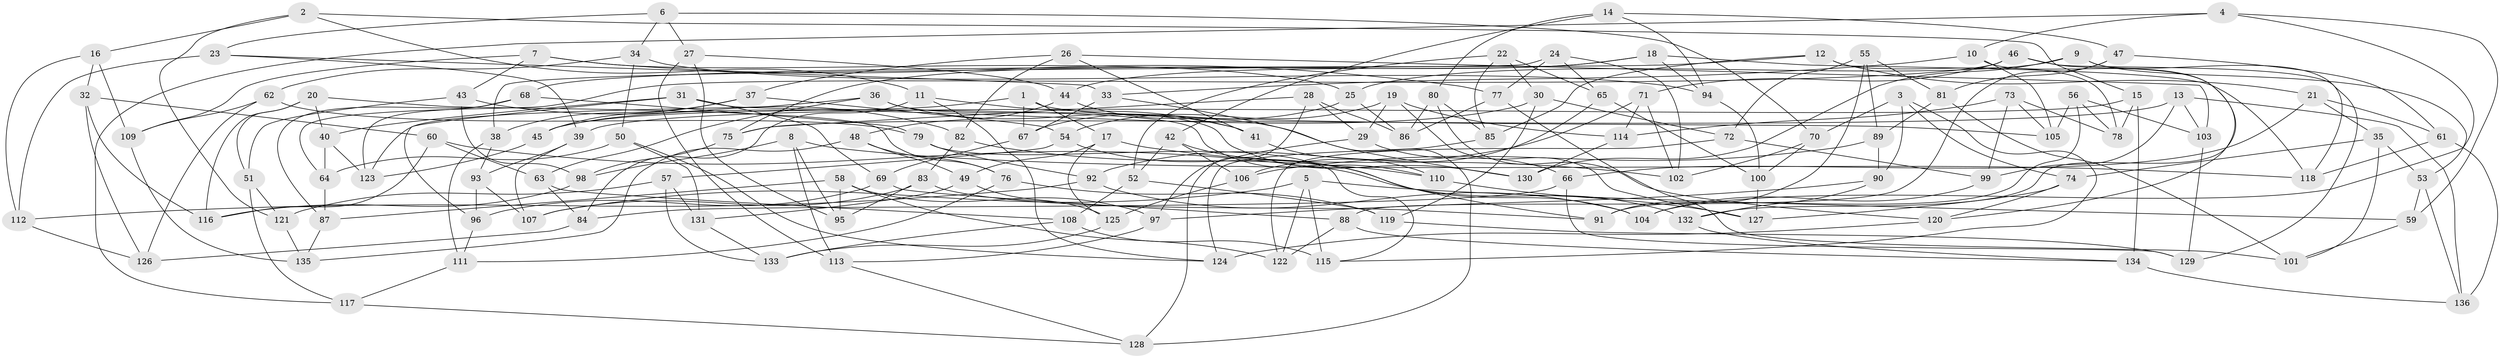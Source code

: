 // Generated by graph-tools (version 1.1) at 2025/38/03/09/25 02:38:05]
// undirected, 136 vertices, 272 edges
graph export_dot {
graph [start="1"]
  node [color=gray90,style=filled];
  1;
  2;
  3;
  4;
  5;
  6;
  7;
  8;
  9;
  10;
  11;
  12;
  13;
  14;
  15;
  16;
  17;
  18;
  19;
  20;
  21;
  22;
  23;
  24;
  25;
  26;
  27;
  28;
  29;
  30;
  31;
  32;
  33;
  34;
  35;
  36;
  37;
  38;
  39;
  40;
  41;
  42;
  43;
  44;
  45;
  46;
  47;
  48;
  49;
  50;
  51;
  52;
  53;
  54;
  55;
  56;
  57;
  58;
  59;
  60;
  61;
  62;
  63;
  64;
  65;
  66;
  67;
  68;
  69;
  70;
  71;
  72;
  73;
  74;
  75;
  76;
  77;
  78;
  79;
  80;
  81;
  82;
  83;
  84;
  85;
  86;
  87;
  88;
  89;
  90;
  91;
  92;
  93;
  94;
  95;
  96;
  97;
  98;
  99;
  100;
  101;
  102;
  103;
  104;
  105;
  106;
  107;
  108;
  109;
  110;
  111;
  112;
  113;
  114;
  115;
  116;
  117;
  118;
  119;
  120;
  121;
  122;
  123;
  124;
  125;
  126;
  127;
  128;
  129;
  130;
  131;
  132;
  133;
  134;
  135;
  136;
  1 -- 105;
  1 -- 17;
  1 -- 67;
  1 -- 45;
  2 -- 15;
  2 -- 16;
  2 -- 121;
  2 -- 11;
  3 -- 90;
  3 -- 70;
  3 -- 115;
  3 -- 74;
  4 -- 104;
  4 -- 59;
  4 -- 117;
  4 -- 10;
  5 -- 59;
  5 -- 115;
  5 -- 122;
  5 -- 107;
  6 -- 70;
  6 -- 23;
  6 -- 27;
  6 -- 34;
  7 -- 77;
  7 -- 43;
  7 -- 25;
  7 -- 109;
  8 -- 98;
  8 -- 113;
  8 -- 118;
  8 -- 95;
  9 -- 25;
  9 -- 53;
  9 -- 130;
  9 -- 118;
  10 -- 33;
  10 -- 105;
  10 -- 120;
  11 -- 124;
  11 -- 84;
  11 -- 41;
  12 -- 21;
  12 -- 68;
  12 -- 85;
  12 -- 78;
  13 -- 75;
  13 -- 103;
  13 -- 136;
  13 -- 99;
  14 -- 47;
  14 -- 94;
  14 -- 80;
  14 -- 42;
  15 -- 134;
  15 -- 39;
  15 -- 78;
  16 -- 109;
  16 -- 32;
  16 -- 112;
  17 -- 49;
  17 -- 125;
  17 -- 102;
  18 -- 94;
  18 -- 118;
  18 -- 44;
  18 -- 75;
  19 -- 54;
  19 -- 114;
  19 -- 29;
  19 -- 127;
  20 -- 76;
  20 -- 40;
  20 -- 51;
  20 -- 116;
  21 -- 66;
  21 -- 61;
  21 -- 35;
  22 -- 65;
  22 -- 30;
  22 -- 85;
  22 -- 52;
  23 -- 33;
  23 -- 39;
  23 -- 112;
  24 -- 65;
  24 -- 38;
  24 -- 102;
  24 -- 77;
  25 -- 86;
  25 -- 67;
  26 -- 37;
  26 -- 41;
  26 -- 82;
  26 -- 103;
  27 -- 113;
  27 -- 44;
  27 -- 95;
  28 -- 86;
  28 -- 75;
  28 -- 128;
  28 -- 29;
  29 -- 97;
  29 -- 66;
  30 -- 119;
  30 -- 45;
  30 -- 72;
  31 -- 96;
  31 -- 40;
  31 -- 110;
  31 -- 69;
  32 -- 60;
  32 -- 126;
  32 -- 116;
  33 -- 67;
  33 -- 128;
  34 -- 50;
  34 -- 62;
  34 -- 94;
  35 -- 74;
  35 -- 53;
  35 -- 101;
  36 -- 123;
  36 -- 63;
  36 -- 130;
  36 -- 41;
  37 -- 38;
  37 -- 54;
  37 -- 45;
  38 -- 93;
  38 -- 111;
  39 -- 93;
  39 -- 107;
  40 -- 64;
  40 -- 123;
  41 -- 110;
  42 -- 52;
  42 -- 91;
  42 -- 106;
  43 -- 51;
  43 -- 98;
  43 -- 82;
  44 -- 130;
  44 -- 48;
  45 -- 123;
  46 -- 129;
  46 -- 64;
  46 -- 132;
  46 -- 71;
  47 -- 88;
  47 -- 81;
  47 -- 61;
  48 -- 76;
  48 -- 49;
  48 -- 135;
  49 -- 125;
  49 -- 131;
  50 -- 64;
  50 -- 131;
  50 -- 124;
  51 -- 121;
  51 -- 117;
  52 -- 119;
  52 -- 108;
  53 -- 136;
  53 -- 59;
  54 -- 57;
  54 -- 104;
  55 -- 89;
  55 -- 91;
  55 -- 81;
  55 -- 72;
  56 -- 105;
  56 -- 78;
  56 -- 91;
  56 -- 103;
  57 -- 133;
  57 -- 131;
  57 -- 121;
  58 -- 95;
  58 -- 122;
  58 -- 87;
  58 -- 97;
  59 -- 101;
  60 -- 132;
  60 -- 63;
  60 -- 116;
  61 -- 118;
  61 -- 136;
  62 -- 79;
  62 -- 109;
  62 -- 126;
  63 -- 84;
  63 -- 108;
  64 -- 87;
  65 -- 100;
  65 -- 106;
  66 -- 129;
  66 -- 84;
  67 -- 69;
  68 -- 79;
  68 -- 123;
  68 -- 87;
  69 -- 96;
  69 -- 88;
  70 -- 102;
  70 -- 100;
  71 -- 92;
  71 -- 102;
  71 -- 114;
  72 -- 122;
  72 -- 99;
  73 -- 114;
  73 -- 105;
  73 -- 99;
  73 -- 78;
  74 -- 127;
  74 -- 120;
  75 -- 98;
  76 -- 111;
  76 -- 119;
  77 -- 101;
  77 -- 86;
  79 -- 115;
  79 -- 92;
  80 -- 85;
  80 -- 86;
  80 -- 120;
  81 -- 101;
  81 -- 89;
  82 -- 83;
  82 -- 110;
  83 -- 91;
  83 -- 107;
  83 -- 95;
  84 -- 126;
  85 -- 124;
  87 -- 135;
  88 -- 134;
  88 -- 122;
  89 -- 106;
  89 -- 90;
  90 -- 97;
  90 -- 132;
  92 -- 112;
  92 -- 104;
  93 -- 96;
  93 -- 107;
  94 -- 100;
  96 -- 111;
  97 -- 113;
  98 -- 116;
  99 -- 104;
  100 -- 127;
  103 -- 129;
  106 -- 125;
  108 -- 133;
  108 -- 115;
  109 -- 135;
  110 -- 127;
  111 -- 117;
  112 -- 126;
  113 -- 128;
  114 -- 130;
  117 -- 128;
  119 -- 129;
  120 -- 124;
  121 -- 135;
  125 -- 133;
  131 -- 133;
  132 -- 134;
  134 -- 136;
}
